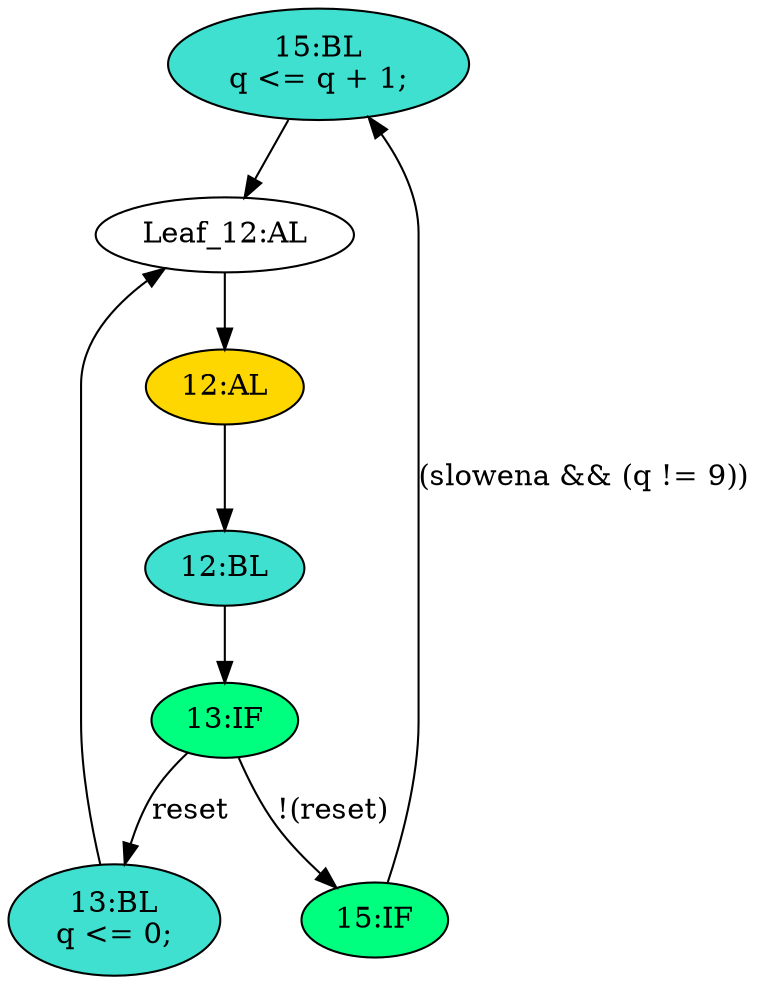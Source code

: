 strict digraph "compose( ,  )" {
	node [label="\N"];
	"15:BL"	[ast="<pyverilog.vparser.ast.Block object at 0x7f76954e4210>",
		fillcolor=turquoise,
		label="15:BL
q <= q + 1;",
		statements="[<pyverilog.vparser.ast.NonblockingSubstitution object at 0x7f769548ebd0>]",
		style=filled,
		typ=Block];
	"Leaf_12:AL"	[def_var="['q']",
		label="Leaf_12:AL"];
	"15:BL" -> "Leaf_12:AL"	[cond="[]",
		lineno=None];
	"13:BL"	[ast="<pyverilog.vparser.ast.Block object at 0x7f7695575e10>",
		fillcolor=turquoise,
		label="13:BL
q <= 0;",
		statements="[<pyverilog.vparser.ast.NonblockingSubstitution object at 0x7f7695496810>]",
		style=filled,
		typ=Block];
	"13:BL" -> "Leaf_12:AL"	[cond="[]",
		lineno=None];
	"15:IF"	[ast="<pyverilog.vparser.ast.IfStatement object at 0x7f76954e4610>",
		fillcolor=springgreen,
		label="15:IF",
		statements="[]",
		style=filled,
		typ=IfStatement];
	"15:IF" -> "15:BL"	[cond="['slowena', 'q']",
		label="(slowena && (q != 9))",
		lineno=15];
	"12:BL"	[ast="<pyverilog.vparser.ast.Block object at 0x7f76955750d0>",
		fillcolor=turquoise,
		label="12:BL",
		statements="[]",
		style=filled,
		typ=Block];
	"13:IF"	[ast="<pyverilog.vparser.ast.IfStatement object at 0x7f7695496bd0>",
		fillcolor=springgreen,
		label="13:IF",
		statements="[]",
		style=filled,
		typ=IfStatement];
	"12:BL" -> "13:IF"	[cond="[]",
		lineno=None];
	"13:IF" -> "13:BL"	[cond="['reset']",
		label=reset,
		lineno=13];
	"13:IF" -> "15:IF"	[cond="['reset']",
		label="!(reset)",
		lineno=13];
	"12:AL"	[ast="<pyverilog.vparser.ast.Always object at 0x7f7695483fd0>",
		clk_sens=True,
		fillcolor=gold,
		label="12:AL",
		sens="['clk']",
		statements="[]",
		style=filled,
		typ=Always,
		use_var="['reset', 'q', 'slowena']"];
	"12:AL" -> "12:BL"	[cond="[]",
		lineno=None];
	"Leaf_12:AL" -> "12:AL";
}
